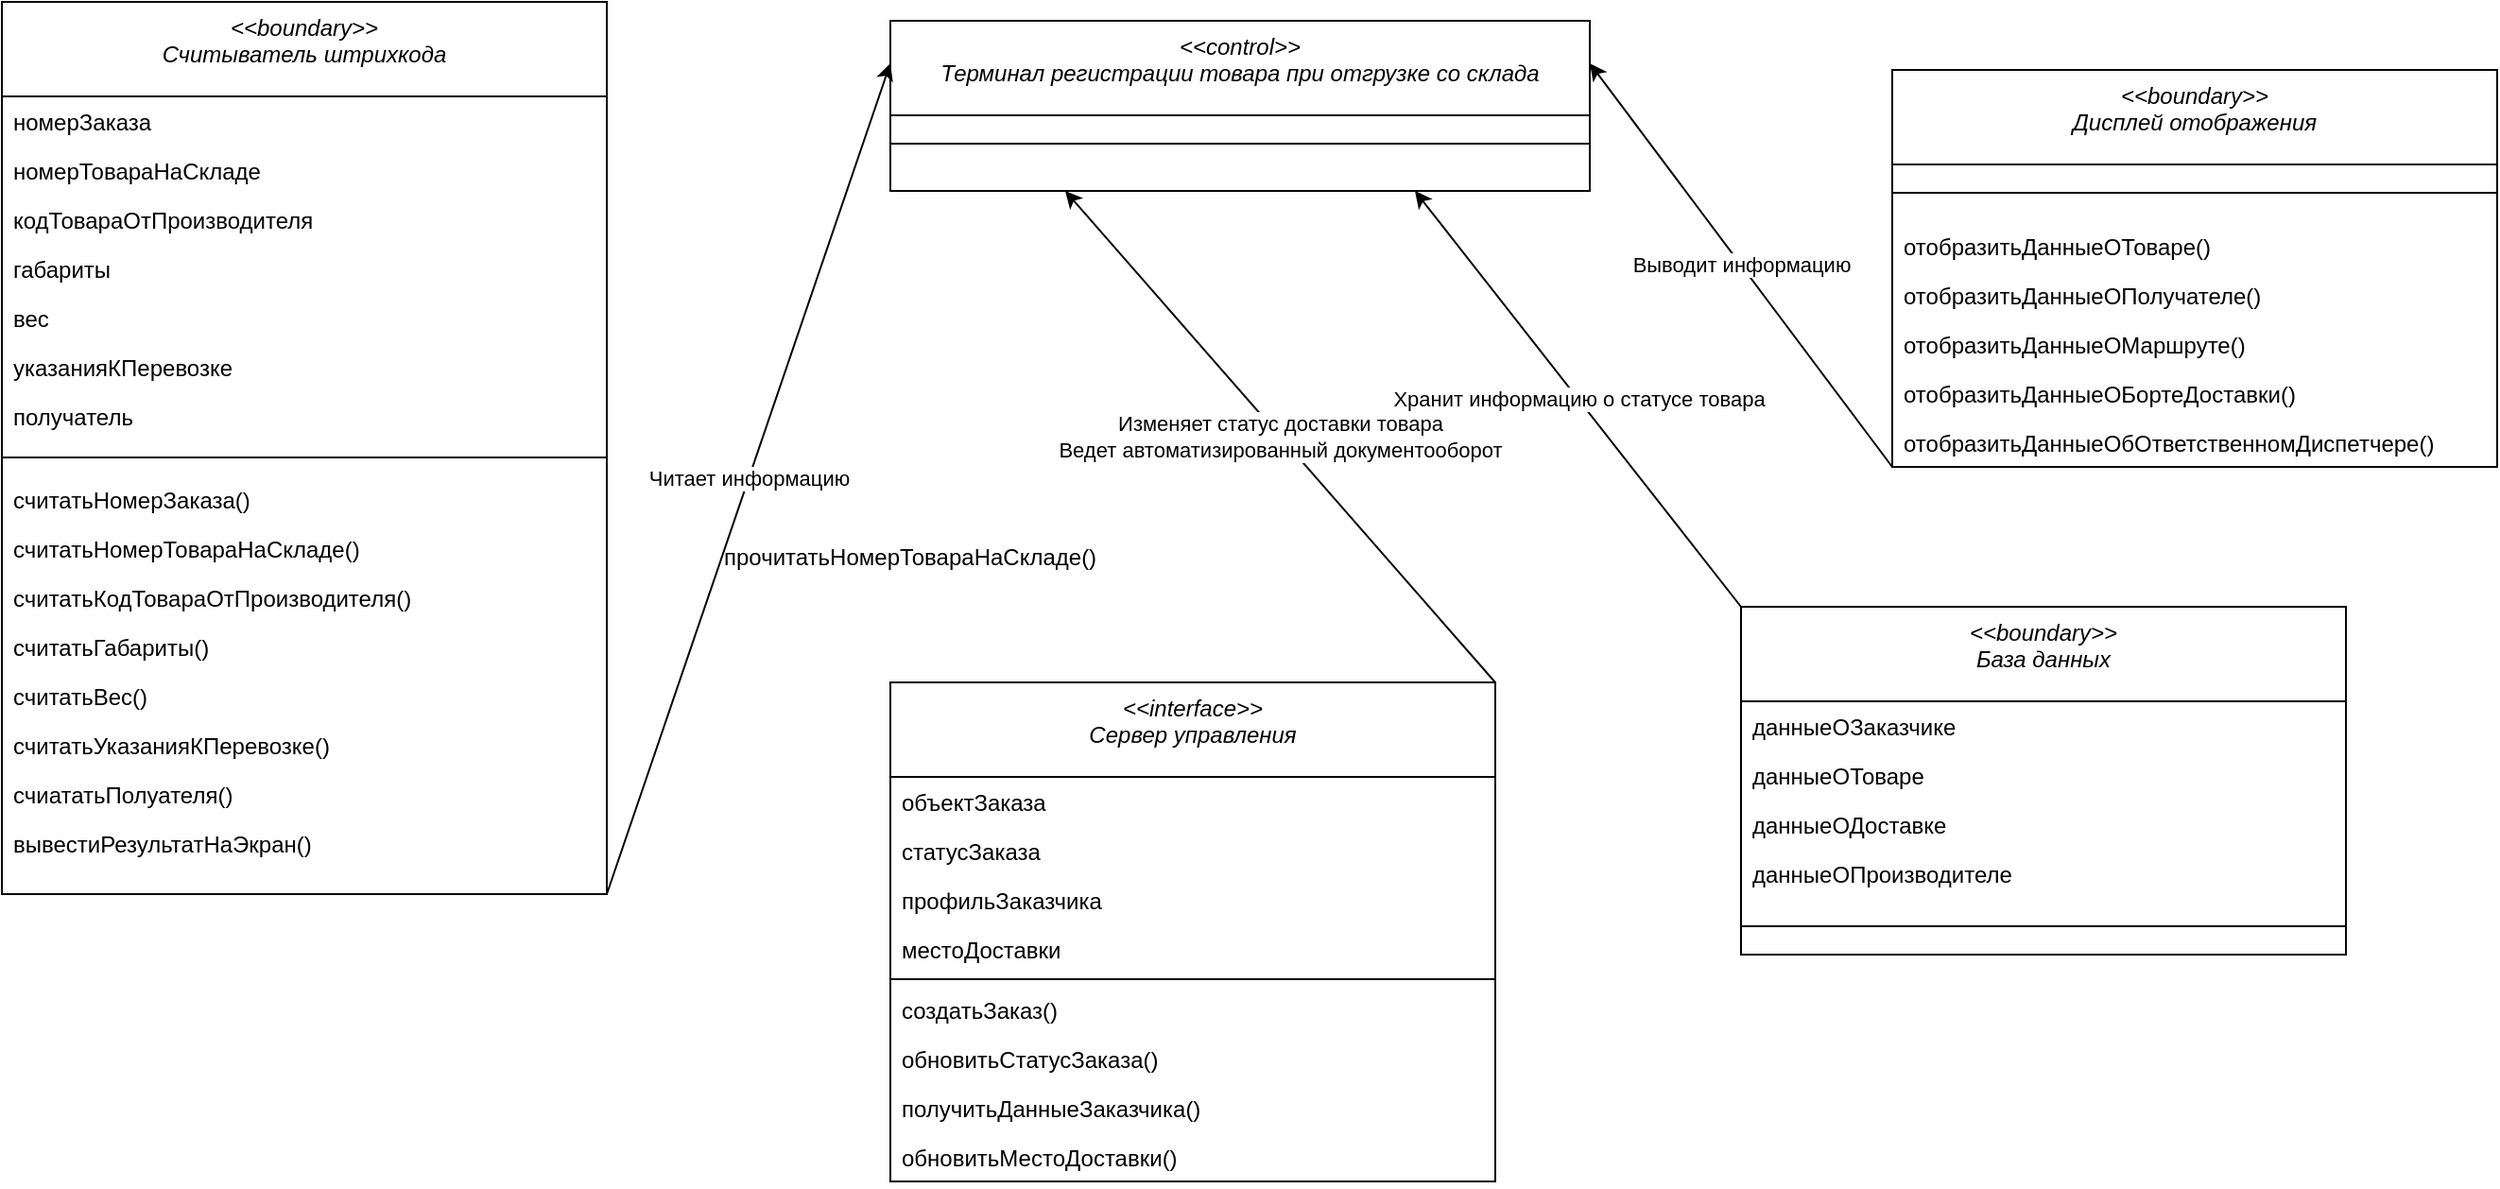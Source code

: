 <mxfile version="21.3.2" type="github">
  <diagram name="Page-1" id="okObB63wOR_T9D37Opkm">
    <mxGraphModel dx="2327" dy="710" grid="1" gridSize="10" guides="1" tooltips="1" connect="1" arrows="1" fold="1" page="1" pageScale="1" pageWidth="827" pageHeight="1169" math="0" shadow="0">
      <root>
        <mxCell id="0" />
        <mxCell id="1" parent="0" />
        <mxCell id="vzpg8Ov2RGWQmaywv19g-1" value="&lt;&lt;control&gt;&gt; &#xa;Терминал регистрации товара при отгрузке со склада&#xa;" style="swimlane;fontStyle=2;align=center;verticalAlign=top;childLayout=stackLayout;horizontal=1;startSize=50;horizontalStack=0;resizeParent=1;resizeLast=0;collapsible=1;marginBottom=0;rounded=0;shadow=0;strokeWidth=1;" vertex="1" parent="1">
          <mxGeometry x="220" y="20" width="370" height="90" as="geometry">
            <mxRectangle x="230" y="140" width="160" height="26" as="alternateBounds" />
          </mxGeometry>
        </mxCell>
        <mxCell id="vzpg8Ov2RGWQmaywv19g-7" value="" style="line;html=1;strokeWidth=1;align=left;verticalAlign=middle;spacingTop=-1;spacingLeft=3;spacingRight=3;rotatable=0;labelPosition=right;points=[];portConstraint=eastwest;" vertex="1" parent="vzpg8Ov2RGWQmaywv19g-1">
          <mxGeometry y="50" width="370" height="30" as="geometry" />
        </mxCell>
        <mxCell id="vzpg8Ov2RGWQmaywv19g-39" value="Читает информацию" style="rounded=0;orthogonalLoop=1;jettySize=auto;html=1;exitX=1;exitY=1;exitDx=0;exitDy=0;entryX=0;entryY=0.25;entryDx=0;entryDy=0;" edge="1" parent="1" source="vzpg8Ov2RGWQmaywv19g-30" target="vzpg8Ov2RGWQmaywv19g-1">
          <mxGeometry relative="1" as="geometry" />
        </mxCell>
        <mxCell id="vzpg8Ov2RGWQmaywv19g-30" value="&lt;&lt;boundary&gt;&gt; &#xa;Считыватель штрихкода" style="swimlane;fontStyle=2;align=center;verticalAlign=top;childLayout=stackLayout;horizontal=1;startSize=50;horizontalStack=0;resizeParent=1;resizeLast=0;collapsible=1;marginBottom=0;rounded=0;shadow=0;strokeWidth=1;" vertex="1" parent="1">
          <mxGeometry x="-250" y="10" width="320" height="472" as="geometry">
            <mxRectangle x="230" y="140" width="160" height="26" as="alternateBounds" />
          </mxGeometry>
        </mxCell>
        <mxCell id="vzpg8Ov2RGWQmaywv19g-44" value="номерЗаказа" style="text;align=left;verticalAlign=top;spacingLeft=4;spacingRight=4;overflow=hidden;rotatable=0;points=[[0,0.5],[1,0.5]];portConstraint=eastwest;" vertex="1" parent="vzpg8Ov2RGWQmaywv19g-30">
          <mxGeometry y="50" width="320" height="26" as="geometry" />
        </mxCell>
        <mxCell id="vzpg8Ov2RGWQmaywv19g-45" value="номерТовараНаСкладе" style="text;align=left;verticalAlign=top;spacingLeft=4;spacingRight=4;overflow=hidden;rotatable=0;points=[[0,0.5],[1,0.5]];portConstraint=eastwest;" vertex="1" parent="vzpg8Ov2RGWQmaywv19g-30">
          <mxGeometry y="76" width="320" height="26" as="geometry" />
        </mxCell>
        <mxCell id="vzpg8Ov2RGWQmaywv19g-48" value="кодТовараОтПроизводителя" style="text;align=left;verticalAlign=top;spacingLeft=4;spacingRight=4;overflow=hidden;rotatable=0;points=[[0,0.5],[1,0.5]];portConstraint=eastwest;" vertex="1" parent="vzpg8Ov2RGWQmaywv19g-30">
          <mxGeometry y="102" width="320" height="26" as="geometry" />
        </mxCell>
        <mxCell id="vzpg8Ov2RGWQmaywv19g-49" value="габариты" style="text;align=left;verticalAlign=top;spacingLeft=4;spacingRight=4;overflow=hidden;rotatable=0;points=[[0,0.5],[1,0.5]];portConstraint=eastwest;" vertex="1" parent="vzpg8Ov2RGWQmaywv19g-30">
          <mxGeometry y="128" width="320" height="26" as="geometry" />
        </mxCell>
        <mxCell id="vzpg8Ov2RGWQmaywv19g-50" value="вес" style="text;align=left;verticalAlign=top;spacingLeft=4;spacingRight=4;overflow=hidden;rotatable=0;points=[[0,0.5],[1,0.5]];portConstraint=eastwest;" vertex="1" parent="vzpg8Ov2RGWQmaywv19g-30">
          <mxGeometry y="154" width="320" height="26" as="geometry" />
        </mxCell>
        <mxCell id="vzpg8Ov2RGWQmaywv19g-51" value="указанияКПеревозке" style="text;align=left;verticalAlign=top;spacingLeft=4;spacingRight=4;overflow=hidden;rotatable=0;points=[[0,0.5],[1,0.5]];portConstraint=eastwest;" vertex="1" parent="vzpg8Ov2RGWQmaywv19g-30">
          <mxGeometry y="180" width="320" height="26" as="geometry" />
        </mxCell>
        <mxCell id="vzpg8Ov2RGWQmaywv19g-52" value="получатель" style="text;align=left;verticalAlign=top;spacingLeft=4;spacingRight=4;overflow=hidden;rotatable=0;points=[[0,0.5],[1,0.5]];portConstraint=eastwest;" vertex="1" parent="vzpg8Ov2RGWQmaywv19g-30">
          <mxGeometry y="206" width="320" height="26" as="geometry" />
        </mxCell>
        <mxCell id="vzpg8Ov2RGWQmaywv19g-31" value="" style="line;html=1;strokeWidth=1;align=left;verticalAlign=middle;spacingTop=-1;spacingLeft=3;spacingRight=3;rotatable=0;labelPosition=right;points=[];portConstraint=eastwest;" vertex="1" parent="vzpg8Ov2RGWQmaywv19g-30">
          <mxGeometry y="232" width="320" height="18" as="geometry" />
        </mxCell>
        <mxCell id="vzpg8Ov2RGWQmaywv19g-46" value="считатьНомерЗаказа()" style="text;align=left;verticalAlign=top;spacingLeft=4;spacingRight=4;overflow=hidden;rotatable=0;points=[[0,0.5],[1,0.5]];portConstraint=eastwest;" vertex="1" parent="vzpg8Ov2RGWQmaywv19g-30">
          <mxGeometry y="250" width="320" height="26" as="geometry" />
        </mxCell>
        <mxCell id="vzpg8Ov2RGWQmaywv19g-47" value="считатьНомерТовараНаСкладе()" style="text;align=left;verticalAlign=top;spacingLeft=4;spacingRight=4;overflow=hidden;rotatable=0;points=[[0,0.5],[1,0.5]];portConstraint=eastwest;" vertex="1" parent="vzpg8Ov2RGWQmaywv19g-30">
          <mxGeometry y="276" width="320" height="26" as="geometry" />
        </mxCell>
        <mxCell id="vzpg8Ov2RGWQmaywv19g-54" value="считатьКодТовараОтПроизводителя()" style="text;align=left;verticalAlign=top;spacingLeft=4;spacingRight=4;overflow=hidden;rotatable=0;points=[[0,0.5],[1,0.5]];portConstraint=eastwest;" vertex="1" parent="vzpg8Ov2RGWQmaywv19g-30">
          <mxGeometry y="302" width="320" height="26" as="geometry" />
        </mxCell>
        <mxCell id="vzpg8Ov2RGWQmaywv19g-56" value="считатьГабариты()" style="text;align=left;verticalAlign=top;spacingLeft=4;spacingRight=4;overflow=hidden;rotatable=0;points=[[0,0.5],[1,0.5]];portConstraint=eastwest;" vertex="1" parent="vzpg8Ov2RGWQmaywv19g-30">
          <mxGeometry y="328" width="320" height="26" as="geometry" />
        </mxCell>
        <mxCell id="vzpg8Ov2RGWQmaywv19g-57" value="считатьВес()" style="text;align=left;verticalAlign=top;spacingLeft=4;spacingRight=4;overflow=hidden;rotatable=0;points=[[0,0.5],[1,0.5]];portConstraint=eastwest;" vertex="1" parent="vzpg8Ov2RGWQmaywv19g-30">
          <mxGeometry y="354" width="320" height="26" as="geometry" />
        </mxCell>
        <mxCell id="vzpg8Ov2RGWQmaywv19g-58" value="считатьУказанияКПеревозке()" style="text;align=left;verticalAlign=top;spacingLeft=4;spacingRight=4;overflow=hidden;rotatable=0;points=[[0,0.5],[1,0.5]];portConstraint=eastwest;" vertex="1" parent="vzpg8Ov2RGWQmaywv19g-30">
          <mxGeometry y="380" width="320" height="26" as="geometry" />
        </mxCell>
        <mxCell id="vzpg8Ov2RGWQmaywv19g-59" value="счиататьПолуателя()" style="text;align=left;verticalAlign=top;spacingLeft=4;spacingRight=4;overflow=hidden;rotatable=0;points=[[0,0.5],[1,0.5]];portConstraint=eastwest;" vertex="1" parent="vzpg8Ov2RGWQmaywv19g-30">
          <mxGeometry y="406" width="320" height="26" as="geometry" />
        </mxCell>
        <mxCell id="vzpg8Ov2RGWQmaywv19g-60" value="вывестиРезультатНаЭкран()" style="text;align=left;verticalAlign=top;spacingLeft=4;spacingRight=4;overflow=hidden;rotatable=0;points=[[0,0.5],[1,0.5]];portConstraint=eastwest;" vertex="1" parent="vzpg8Ov2RGWQmaywv19g-30">
          <mxGeometry y="432" width="320" height="26" as="geometry" />
        </mxCell>
        <mxCell id="vzpg8Ov2RGWQmaywv19g-40" value="Выводит информацию" style="rounded=0;orthogonalLoop=1;jettySize=auto;html=1;exitX=0;exitY=1;exitDx=0;exitDy=0;entryX=1;entryY=0.25;entryDx=0;entryDy=0;" edge="1" parent="1" source="vzpg8Ov2RGWQmaywv19g-32" target="vzpg8Ov2RGWQmaywv19g-1">
          <mxGeometry relative="1" as="geometry" />
        </mxCell>
        <mxCell id="vzpg8Ov2RGWQmaywv19g-32" value="&lt;&lt;boundary&gt;&gt; &#xa;Дисплей отображения" style="swimlane;fontStyle=2;align=center;verticalAlign=top;childLayout=stackLayout;horizontal=1;startSize=50;horizontalStack=0;resizeParent=1;resizeLast=0;collapsible=1;marginBottom=0;rounded=0;shadow=0;strokeWidth=1;" vertex="1" parent="1">
          <mxGeometry x="750" y="46" width="320" height="210" as="geometry">
            <mxRectangle x="230" y="140" width="160" height="26" as="alternateBounds" />
          </mxGeometry>
        </mxCell>
        <mxCell id="vzpg8Ov2RGWQmaywv19g-33" value="" style="line;html=1;strokeWidth=1;align=left;verticalAlign=middle;spacingTop=-1;spacingLeft=3;spacingRight=3;rotatable=0;labelPosition=right;points=[];portConstraint=eastwest;" vertex="1" parent="vzpg8Ov2RGWQmaywv19g-32">
          <mxGeometry y="50" width="320" height="30" as="geometry" />
        </mxCell>
        <mxCell id="vzpg8Ov2RGWQmaywv19g-61" value="отобразитьДанныеОТоваре()" style="text;align=left;verticalAlign=top;spacingLeft=4;spacingRight=4;overflow=hidden;rotatable=0;points=[[0,0.5],[1,0.5]];portConstraint=eastwest;" vertex="1" parent="vzpg8Ov2RGWQmaywv19g-32">
          <mxGeometry y="80" width="320" height="26" as="geometry" />
        </mxCell>
        <mxCell id="vzpg8Ov2RGWQmaywv19g-62" value="отобразитьДанныеОПолучателе()" style="text;align=left;verticalAlign=top;spacingLeft=4;spacingRight=4;overflow=hidden;rotatable=0;points=[[0,0.5],[1,0.5]];portConstraint=eastwest;" vertex="1" parent="vzpg8Ov2RGWQmaywv19g-32">
          <mxGeometry y="106" width="320" height="26" as="geometry" />
        </mxCell>
        <mxCell id="vzpg8Ov2RGWQmaywv19g-63" value="отобразитьДанныеОМаршруте()" style="text;align=left;verticalAlign=top;spacingLeft=4;spacingRight=4;overflow=hidden;rotatable=0;points=[[0,0.5],[1,0.5]];portConstraint=eastwest;" vertex="1" parent="vzpg8Ov2RGWQmaywv19g-32">
          <mxGeometry y="132" width="320" height="26" as="geometry" />
        </mxCell>
        <mxCell id="vzpg8Ov2RGWQmaywv19g-64" value="отобразитьДанныеОБортеДоставки()" style="text;align=left;verticalAlign=top;spacingLeft=4;spacingRight=4;overflow=hidden;rotatable=0;points=[[0,0.5],[1,0.5]];portConstraint=eastwest;" vertex="1" parent="vzpg8Ov2RGWQmaywv19g-32">
          <mxGeometry y="158" width="320" height="26" as="geometry" />
        </mxCell>
        <mxCell id="vzpg8Ov2RGWQmaywv19g-66" value="отобразитьДанныеОбОтветственномДиспетчере()" style="text;align=left;verticalAlign=top;spacingLeft=4;spacingRight=4;overflow=hidden;rotatable=0;points=[[0,0.5],[1,0.5]];portConstraint=eastwest;" vertex="1" parent="vzpg8Ov2RGWQmaywv19g-32">
          <mxGeometry y="184" width="320" height="26" as="geometry" />
        </mxCell>
        <mxCell id="vzpg8Ov2RGWQmaywv19g-41" value="&lt;div&gt;Изменяет статус доставки товара&lt;/div&gt;&lt;div&gt;Ведет автоматизированный документооборот&lt;br&gt;&lt;/div&gt;" style="rounded=0;orthogonalLoop=1;jettySize=auto;html=1;exitX=1;exitY=0;exitDx=0;exitDy=0;entryX=0.25;entryY=1;entryDx=0;entryDy=0;" edge="1" parent="1" source="vzpg8Ov2RGWQmaywv19g-34" target="vzpg8Ov2RGWQmaywv19g-1">
          <mxGeometry relative="1" as="geometry">
            <mxPoint x="290" y="230.0" as="targetPoint" />
          </mxGeometry>
        </mxCell>
        <mxCell id="vzpg8Ov2RGWQmaywv19g-34" value="&lt;&lt;interface&gt;&gt; &#xa;Сервер управления" style="swimlane;fontStyle=2;align=center;verticalAlign=top;childLayout=stackLayout;horizontal=1;startSize=50;horizontalStack=0;resizeParent=1;resizeLast=0;collapsible=1;marginBottom=0;rounded=0;shadow=0;strokeWidth=1;" vertex="1" parent="1">
          <mxGeometry x="220" y="370" width="320" height="264" as="geometry">
            <mxRectangle x="230" y="140" width="160" height="26" as="alternateBounds" />
          </mxGeometry>
        </mxCell>
        <mxCell id="vzpg8Ov2RGWQmaywv19g-68" value="объектЗаказа" style="text;align=left;verticalAlign=top;spacingLeft=4;spacingRight=4;overflow=hidden;rotatable=0;points=[[0,0.5],[1,0.5]];portConstraint=eastwest;" vertex="1" parent="vzpg8Ov2RGWQmaywv19g-34">
          <mxGeometry y="50" width="320" height="26" as="geometry" />
        </mxCell>
        <mxCell id="vzpg8Ov2RGWQmaywv19g-69" value="статусЗаказа" style="text;align=left;verticalAlign=top;spacingLeft=4;spacingRight=4;overflow=hidden;rotatable=0;points=[[0,0.5],[1,0.5]];portConstraint=eastwest;" vertex="1" parent="vzpg8Ov2RGWQmaywv19g-34">
          <mxGeometry y="76" width="320" height="26" as="geometry" />
        </mxCell>
        <mxCell id="vzpg8Ov2RGWQmaywv19g-70" value="профильЗаказчика" style="text;align=left;verticalAlign=top;spacingLeft=4;spacingRight=4;overflow=hidden;rotatable=0;points=[[0,0.5],[1,0.5]];portConstraint=eastwest;" vertex="1" parent="vzpg8Ov2RGWQmaywv19g-34">
          <mxGeometry y="102" width="320" height="26" as="geometry" />
        </mxCell>
        <mxCell id="vzpg8Ov2RGWQmaywv19g-71" value="местоДоставки" style="text;align=left;verticalAlign=top;spacingLeft=4;spacingRight=4;overflow=hidden;rotatable=0;points=[[0,0.5],[1,0.5]];portConstraint=eastwest;" vertex="1" parent="vzpg8Ov2RGWQmaywv19g-34">
          <mxGeometry y="128" width="320" height="26" as="geometry" />
        </mxCell>
        <mxCell id="vzpg8Ov2RGWQmaywv19g-35" value="" style="line;html=1;strokeWidth=1;align=left;verticalAlign=middle;spacingTop=-1;spacingLeft=3;spacingRight=3;rotatable=0;labelPosition=right;points=[];portConstraint=eastwest;" vertex="1" parent="vzpg8Ov2RGWQmaywv19g-34">
          <mxGeometry y="154" width="320" height="6" as="geometry" />
        </mxCell>
        <mxCell id="vzpg8Ov2RGWQmaywv19g-72" value="создатьЗаказ()" style="text;align=left;verticalAlign=top;spacingLeft=4;spacingRight=4;overflow=hidden;rotatable=0;points=[[0,0.5],[1,0.5]];portConstraint=eastwest;" vertex="1" parent="vzpg8Ov2RGWQmaywv19g-34">
          <mxGeometry y="160" width="320" height="26" as="geometry" />
        </mxCell>
        <mxCell id="vzpg8Ov2RGWQmaywv19g-73" value="обновитьСтатусЗаказа()" style="text;align=left;verticalAlign=top;spacingLeft=4;spacingRight=4;overflow=hidden;rotatable=0;points=[[0,0.5],[1,0.5]];portConstraint=eastwest;" vertex="1" parent="vzpg8Ov2RGWQmaywv19g-34">
          <mxGeometry y="186" width="320" height="26" as="geometry" />
        </mxCell>
        <mxCell id="vzpg8Ov2RGWQmaywv19g-74" value="получитьДанныеЗаказчика()" style="text;align=left;verticalAlign=top;spacingLeft=4;spacingRight=4;overflow=hidden;rotatable=0;points=[[0,0.5],[1,0.5]];portConstraint=eastwest;" vertex="1" parent="vzpg8Ov2RGWQmaywv19g-34">
          <mxGeometry y="212" width="320" height="26" as="geometry" />
        </mxCell>
        <mxCell id="vzpg8Ov2RGWQmaywv19g-75" value="обновитьМестоДоставки()" style="text;align=left;verticalAlign=top;spacingLeft=4;spacingRight=4;overflow=hidden;rotatable=0;points=[[0,0.5],[1,0.5]];portConstraint=eastwest;" vertex="1" parent="vzpg8Ov2RGWQmaywv19g-34">
          <mxGeometry y="238" width="320" height="26" as="geometry" />
        </mxCell>
        <mxCell id="vzpg8Ov2RGWQmaywv19g-42" value="Хранит информацию о статусе товара" style="rounded=0;orthogonalLoop=1;jettySize=auto;html=1;exitX=0;exitY=0;exitDx=0;exitDy=0;entryX=0.75;entryY=1;entryDx=0;entryDy=0;" edge="1" parent="1" source="vzpg8Ov2RGWQmaywv19g-36" target="vzpg8Ov2RGWQmaywv19g-1">
          <mxGeometry relative="1" as="geometry">
            <mxPoint x="510" y="230.0" as="targetPoint" />
          </mxGeometry>
        </mxCell>
        <mxCell id="vzpg8Ov2RGWQmaywv19g-36" value="&lt;&lt;boundary&gt;&gt; &#xa;База данных" style="swimlane;fontStyle=2;align=center;verticalAlign=top;childLayout=stackLayout;horizontal=1;startSize=50;horizontalStack=0;resizeParent=1;resizeLast=0;collapsible=1;marginBottom=0;rounded=0;shadow=0;strokeWidth=1;" vertex="1" parent="1">
          <mxGeometry x="670" y="330" width="320" height="184" as="geometry">
            <mxRectangle x="230" y="140" width="160" height="26" as="alternateBounds" />
          </mxGeometry>
        </mxCell>
        <mxCell id="vzpg8Ov2RGWQmaywv19g-76" value="данныеОЗаказчике" style="text;align=left;verticalAlign=top;spacingLeft=4;spacingRight=4;overflow=hidden;rotatable=0;points=[[0,0.5],[1,0.5]];portConstraint=eastwest;" vertex="1" parent="vzpg8Ov2RGWQmaywv19g-36">
          <mxGeometry y="50" width="320" height="26" as="geometry" />
        </mxCell>
        <mxCell id="vzpg8Ov2RGWQmaywv19g-77" value="данныеОТоваре" style="text;align=left;verticalAlign=top;spacingLeft=4;spacingRight=4;overflow=hidden;rotatable=0;points=[[0,0.5],[1,0.5]];portConstraint=eastwest;" vertex="1" parent="vzpg8Ov2RGWQmaywv19g-36">
          <mxGeometry y="76" width="320" height="26" as="geometry" />
        </mxCell>
        <mxCell id="vzpg8Ov2RGWQmaywv19g-78" value="данныеОДоставке" style="text;align=left;verticalAlign=top;spacingLeft=4;spacingRight=4;overflow=hidden;rotatable=0;points=[[0,0.5],[1,0.5]];portConstraint=eastwest;" vertex="1" parent="vzpg8Ov2RGWQmaywv19g-36">
          <mxGeometry y="102" width="320" height="26" as="geometry" />
        </mxCell>
        <mxCell id="vzpg8Ov2RGWQmaywv19g-79" value="данныеОПроизводителе" style="text;align=left;verticalAlign=top;spacingLeft=4;spacingRight=4;overflow=hidden;rotatable=0;points=[[0,0.5],[1,0.5]];portConstraint=eastwest;" vertex="1" parent="vzpg8Ov2RGWQmaywv19g-36">
          <mxGeometry y="128" width="320" height="26" as="geometry" />
        </mxCell>
        <mxCell id="vzpg8Ov2RGWQmaywv19g-37" value="" style="line;html=1;strokeWidth=1;align=left;verticalAlign=middle;spacingTop=-1;spacingLeft=3;spacingRight=3;rotatable=0;labelPosition=right;points=[];portConstraint=eastwest;" vertex="1" parent="vzpg8Ov2RGWQmaywv19g-36">
          <mxGeometry y="154" width="320" height="30" as="geometry" />
        </mxCell>
        <mxCell id="vzpg8Ov2RGWQmaywv19g-53" value="прочитатьНомерТовараНаСкладе()" style="text;whiteSpace=wrap;html=1;" vertex="1" parent="1">
          <mxGeometry x="130" y="290" width="230" height="40" as="geometry" />
        </mxCell>
      </root>
    </mxGraphModel>
  </diagram>
</mxfile>
